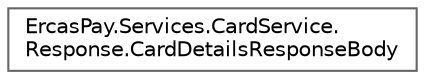 digraph "Graphical Class Hierarchy"
{
 // LATEX_PDF_SIZE
  bgcolor="transparent";
  edge [fontname=Helvetica,fontsize=10,labelfontname=Helvetica,labelfontsize=10];
  node [fontname=Helvetica,fontsize=10,shape=box,height=0.2,width=0.4];
  rankdir="LR";
  Node0 [id="Node000000",label="ErcasPay.Services.CardService.\lResponse.CardDetailsResponseBody",height=0.2,width=0.4,color="grey40", fillcolor="white", style="filled",URL="$classErcasPay_1_1Services_1_1CardService_1_1Response_1_1CardDetailsResponseBody.html",tooltip="Card details API response body."];
}
